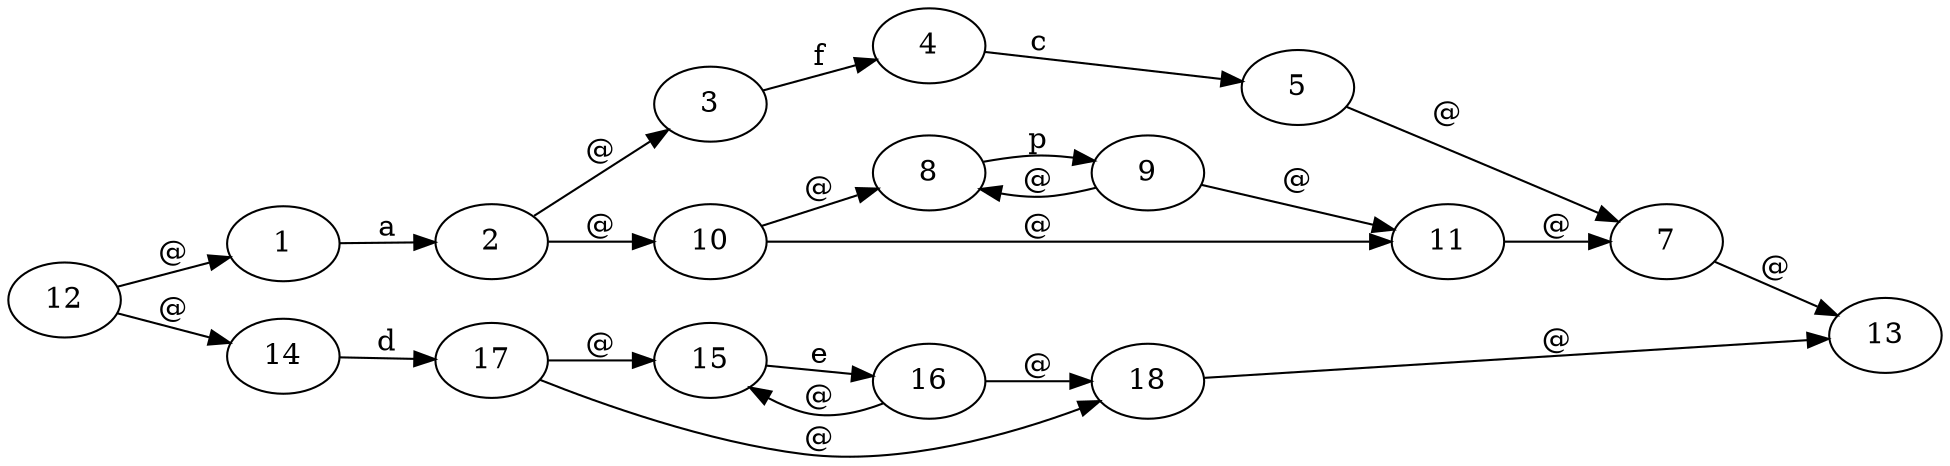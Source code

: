 digraph {
rankdir = LR
1->2[label="a"]
2->3[label="@"]
2->10[label="@"]
3->4[label="f"]
4->5[label="c"]
5->7[label="@"]
7->13[label="@"]
8->9[label="p"]
9->8[label="@"]
9->11[label="@"]
10->8[label="@"]
10->11[label="@"]
11->7[label="@"]
12->1[label="@"]
12->14[label="@"]
14->17[label="d"]
15->16[label="e"]
16->15[label="@"]
16->18[label="@"]
17->15[label="@"]
17->18[label="@"]
18->13[label="@"]
}
